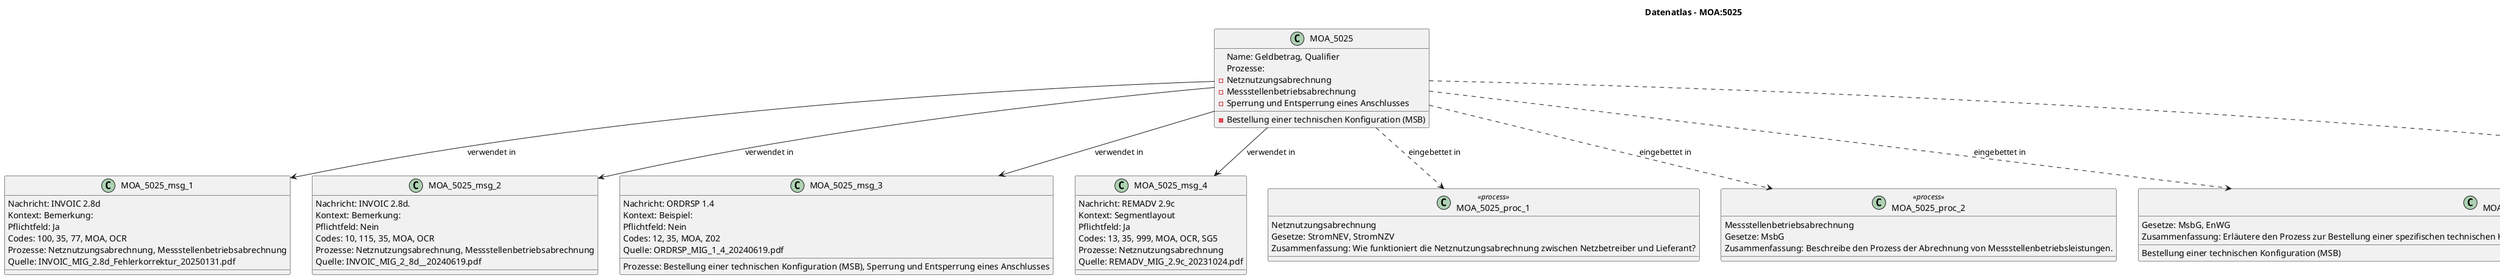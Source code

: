 @startuml
title Datenatlas – MOA:5025
class MOA_5025 {
  Name: Geldbetrag, Qualifier
  Prozesse:
    - Netznutzungsabrechnung
    - Messstellenbetriebsabrechnung
    - Bestellung einer technischen Konfiguration (MSB)
    - Sperrung und Entsperrung eines Anschlusses
}
class MOA_5025_msg_1 {
  Nachricht: INVOIC 2.8d
  Kontext: Bemerkung:
  Pflichtfeld: Ja
  Codes: 100, 35, 77, MOA, OCR
  Prozesse: Netznutzungsabrechnung, Messstellenbetriebsabrechnung
  Quelle: INVOIC_MIG_2.8d_Fehlerkorrektur_20250131.pdf
}
MOA_5025 --> MOA_5025_msg_1 : verwendet in
class MOA_5025_msg_2 {
  Nachricht: INVOIC 2.8d.
  Kontext: Bemerkung:
  Pflichtfeld: Nein
  Codes: 10, 115, 35, MOA, OCR
  Prozesse: Netznutzungsabrechnung, Messstellenbetriebsabrechnung
  Quelle: INVOIC_MIG_2_8d__20240619.pdf
}
MOA_5025 --> MOA_5025_msg_2 : verwendet in
class MOA_5025_msg_3 {
  Nachricht: ORDRSP 1.4
  Kontext: Beispiel:
  Pflichtfeld: Nein
  Codes: 12, 35, MOA, Z02
  Prozesse: Bestellung einer technischen Konfiguration (MSB), Sperrung und Entsperrung eines Anschlusses
  Quelle: ORDRSP_MIG_1_4_20240619.pdf
}
MOA_5025 --> MOA_5025_msg_3 : verwendet in
class MOA_5025_msg_4 {
  Nachricht: REMADV 2.9c
  Kontext: Segmentlayout
  Pflichtfeld: Ja
  Codes: 13, 35, 999, MOA, OCR, SG5
  Prozesse: Netznutzungsabrechnung
  Quelle: REMADV_MIG_2.9c_20231024.pdf
}
MOA_5025 --> MOA_5025_msg_4 : verwendet in
class MOA_5025_proc_1 <<process>> {
  Netznutzungsabrechnung
  Gesetze: StromNEV, StromNZV
  Zusammenfassung: Wie funktioniert die Netznutzungsabrechnung zwischen Netzbetreiber und Lieferant?
}
MOA_5025 ..> MOA_5025_proc_1 : eingebettet in
class MOA_5025_proc_2 <<process>> {
  Messstellenbetriebsabrechnung
  Gesetze: MsbG
  Zusammenfassung: Beschreibe den Prozess der Abrechnung von Messstellenbetriebsleistungen.
}
MOA_5025 ..> MOA_5025_proc_2 : eingebettet in
class MOA_5025_proc_3 <<process>> {
  Bestellung einer technischen Konfiguration (MSB)
  Gesetze: MsbG, EnWG
  Zusammenfassung: Erläutere den Prozess zur Bestellung einer spezifischen technischen Konfiguration bei einem Messstellenbetreiber, beispielsweise für ein intelligentes Messsystem.
}
MOA_5025 ..> MOA_5025_proc_3 : eingebettet in
class MOA_5025_proc_4 <<process>> {
  Sperrung und Entsperrung eines Anschlusses
  Gesetze: StromGVV
  Zusammenfassung: Beschreibe den End-to-End-Prozess für die Sperrung und Wiederherstellung eines Netzanschlusses.
}
MOA_5025 ..> MOA_5025_proc_4 : eingebettet in
@enduml